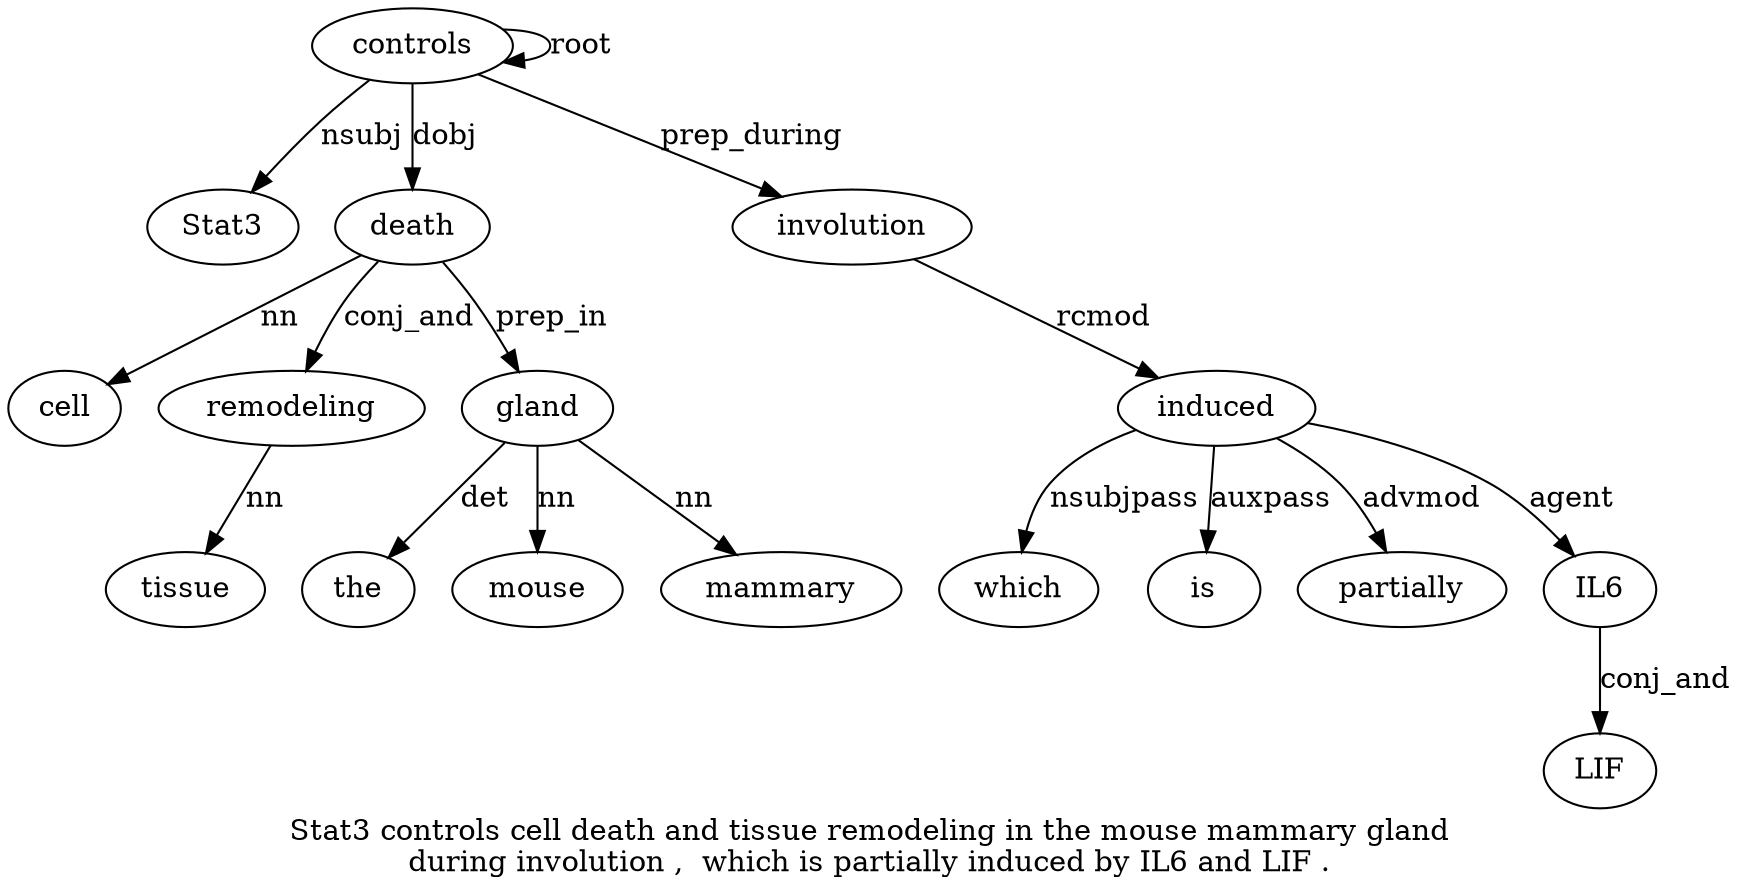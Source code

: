 digraph "Stat3 controls cell death and tissue remodeling in the mouse mammary gland during involution ,  which is partially induced by IL6 and LIF ." {
label="Stat3 controls cell death and tissue remodeling in the mouse mammary gland
during involution ,  which is partially induced by IL6 and LIF .";
controls2 [style=filled, fillcolor=white, label=controls];
Stat31 [style=filled, fillcolor=white, label=Stat3];
controls2 -> Stat31  [label=nsubj];
controls2 -> controls2  [label=root];
death4 [style=filled, fillcolor=white, label=death];
cell3 [style=filled, fillcolor=white, label=cell];
death4 -> cell3  [label=nn];
controls2 -> death4  [label=dobj];
remodeling7 [style=filled, fillcolor=white, label=remodeling];
tissue6 [style=filled, fillcolor=white, label=tissue];
remodeling7 -> tissue6  [label=nn];
death4 -> remodeling7  [label=conj_and];
gland12 [style=filled, fillcolor=white, label=gland];
the9 [style=filled, fillcolor=white, label=the];
gland12 -> the9  [label=det];
mouse10 [style=filled, fillcolor=white, label=mouse];
gland12 -> mouse10  [label=nn];
mammary11 [style=filled, fillcolor=white, label=mammary];
gland12 -> mammary11  [label=nn];
death4 -> gland12  [label=prep_in];
involution14 [style=filled, fillcolor=white, label=involution];
controls2 -> involution14  [label=prep_during];
induced19 [style=filled, fillcolor=white, label=induced];
which16 [style=filled, fillcolor=white, label=which];
induced19 -> which16  [label=nsubjpass];
is17 [style=filled, fillcolor=white, label=is];
induced19 -> is17  [label=auxpass];
partially18 [style=filled, fillcolor=white, label=partially];
induced19 -> partially18  [label=advmod];
involution14 -> induced19  [label=rcmod];
IL621 [style=filled, fillcolor=white, label=IL6];
induced19 -> IL621  [label=agent];
LIF23 [style=filled, fillcolor=white, label=LIF];
IL621 -> LIF23  [label=conj_and];
}
